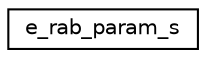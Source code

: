 digraph "Graphical Class Hierarchy"
{
 // LATEX_PDF_SIZE
  edge [fontname="Helvetica",fontsize="10",labelfontname="Helvetica",labelfontsize="10"];
  node [fontname="Helvetica",fontsize="10",shape=record];
  rankdir="LR";
  Node0 [label="e_rab_param_s",height=0.2,width=0.4,color="black", fillcolor="white", style="filled",URL="$structe__rab__param__s.html",tooltip=" "];
}
